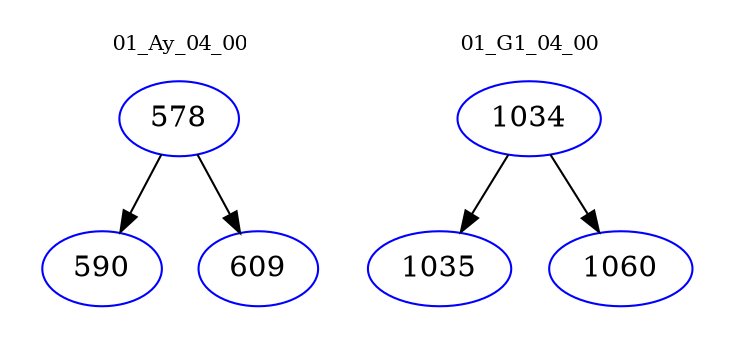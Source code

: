 digraph{
subgraph cluster_0 {
color = white
label = "01_Ay_04_00";
fontsize=10;
T0_578 [label="578", color="blue"]
T0_578 -> T0_590 [color="black"]
T0_590 [label="590", color="blue"]
T0_578 -> T0_609 [color="black"]
T0_609 [label="609", color="blue"]
}
subgraph cluster_1 {
color = white
label = "01_G1_04_00";
fontsize=10;
T1_1034 [label="1034", color="blue"]
T1_1034 -> T1_1035 [color="black"]
T1_1035 [label="1035", color="blue"]
T1_1034 -> T1_1060 [color="black"]
T1_1060 [label="1060", color="blue"]
}
}
